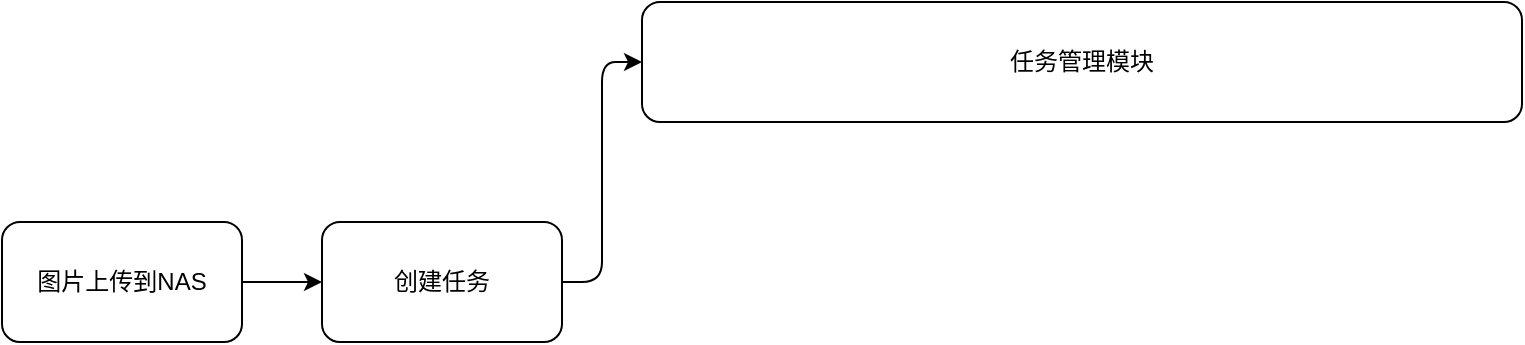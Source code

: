 <mxfile version="20.5.2" type="github">
  <diagram id="a5nzT7AogOPYCZvjCDO6" name="Page-1">
    <mxGraphModel dx="786" dy="687" grid="1" gridSize="10" guides="1" tooltips="1" connect="1" arrows="1" fold="1" page="1" pageScale="1" pageWidth="850" pageHeight="1100" math="0" shadow="0">
      <root>
        <mxCell id="0" />
        <mxCell id="1" parent="0" />
        <mxCell id="hOhvKKTnWKLQtLBGfxcZ-3" value="" style="edgeStyle=orthogonalEdgeStyle;rounded=0;orthogonalLoop=1;jettySize=auto;html=1;" edge="1" parent="1" source="hOhvKKTnWKLQtLBGfxcZ-1" target="hOhvKKTnWKLQtLBGfxcZ-2">
          <mxGeometry relative="1" as="geometry" />
        </mxCell>
        <mxCell id="hOhvKKTnWKLQtLBGfxcZ-1" value="图片上传到NAS" style="rounded=1;whiteSpace=wrap;html=1;" vertex="1" parent="1">
          <mxGeometry x="130" y="340" width="120" height="60" as="geometry" />
        </mxCell>
        <mxCell id="hOhvKKTnWKLQtLBGfxcZ-7" value="" style="edgeStyle=orthogonalEdgeStyle;rounded=1;orthogonalLoop=1;jettySize=auto;html=1;entryX=0;entryY=0.5;entryDx=0;entryDy=0;" edge="1" parent="1" source="hOhvKKTnWKLQtLBGfxcZ-2" target="hOhvKKTnWKLQtLBGfxcZ-6">
          <mxGeometry relative="1" as="geometry" />
        </mxCell>
        <mxCell id="hOhvKKTnWKLQtLBGfxcZ-2" value="创建任务" style="rounded=1;whiteSpace=wrap;html=1;" vertex="1" parent="1">
          <mxGeometry x="290" y="340" width="120" height="60" as="geometry" />
        </mxCell>
        <mxCell id="hOhvKKTnWKLQtLBGfxcZ-6" value="任务管理模块" style="rounded=1;whiteSpace=wrap;html=1;" vertex="1" parent="1">
          <mxGeometry x="450" y="230" width="440" height="60" as="geometry" />
        </mxCell>
      </root>
    </mxGraphModel>
  </diagram>
</mxfile>
